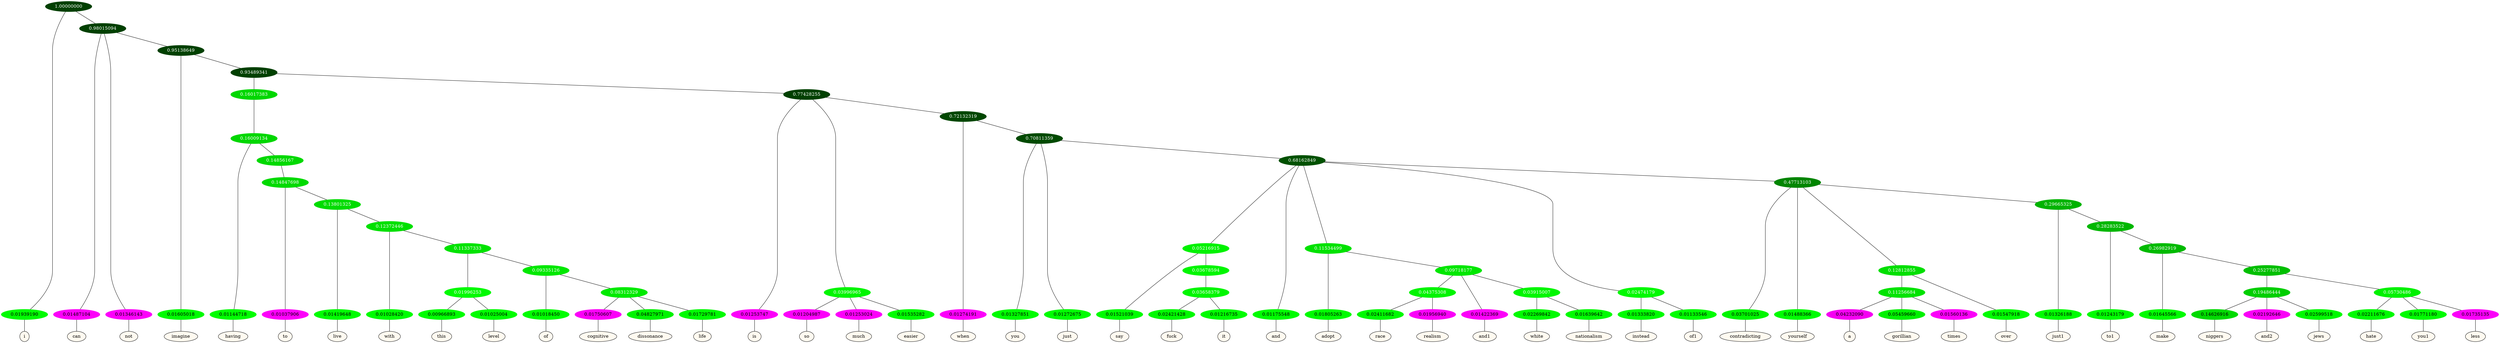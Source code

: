 graph {
	node [format=png height=0.15 nodesep=0.001 ordering=out overlap=prism overlap_scaling=0.01 ranksep=0.001 ratio=0.2 style=filled width=0.15]
	{
		rank=same
		a_w_1 [label=i color=black fillcolor=floralwhite style="filled,solid"]
		a_w_3 [label=can color=black fillcolor=floralwhite style="filled,solid"]
		a_w_4 [label=not color=black fillcolor=floralwhite style="filled,solid"]
		a_w_6 [label=imagine color=black fillcolor=floralwhite style="filled,solid"]
		a_w_14 [label=having color=black fillcolor=floralwhite style="filled,solid"]
		a_w_25 [label=to color=black fillcolor=floralwhite style="filled,solid"]
		a_w_32 [label=live color=black fillcolor=floralwhite style="filled,solid"]
		a_w_44 [label=with color=black fillcolor=floralwhite style="filled,solid"]
		a_w_67 [label=this color=black fillcolor=floralwhite style="filled,solid"]
		a_w_68 [label=level color=black fillcolor=floralwhite style="filled,solid"]
		a_w_69 [label=of color=black fillcolor=floralwhite style="filled,solid"]
		a_w_73 [label=cognitive color=black fillcolor=floralwhite style="filled,solid"]
		a_w_74 [label=dissonance color=black fillcolor=floralwhite style="filled,solid"]
		a_w_75 [label=life color=black fillcolor=floralwhite style="filled,solid"]
		a_w_11 [label=is color=black fillcolor=floralwhite style="filled,solid"]
		a_w_16 [label=so color=black fillcolor=floralwhite style="filled,solid"]
		a_w_17 [label=much color=black fillcolor=floralwhite style="filled,solid"]
		a_w_18 [label=easier color=black fillcolor=floralwhite style="filled,solid"]
		a_w_19 [label=when color=black fillcolor=floralwhite style="filled,solid"]
		a_w_22 [label=you color=black fillcolor=floralwhite style="filled,solid"]
		a_w_23 [label=just color=black fillcolor=floralwhite style="filled,solid"]
		a_w_34 [label=say color=black fillcolor=floralwhite style="filled,solid"]
		a_w_56 [label=fuck color=black fillcolor=floralwhite style="filled,solid"]
		a_w_57 [label=it color=black fillcolor=floralwhite style="filled,solid"]
		a_w_28 [label=and color=black fillcolor=floralwhite style="filled,solid"]
		a_w_36 [label=adopt color=black fillcolor=floralwhite style="filled,solid"]
		a_w_58 [label=race color=black fillcolor=floralwhite style="filled,solid"]
		a_w_59 [label=realism color=black fillcolor=floralwhite style="filled,solid"]
		a_w_48 [label=and1 color=black fillcolor=floralwhite style="filled,solid"]
		a_w_60 [label=white color=black fillcolor=floralwhite style="filled,solid"]
		a_w_61 [label=nationalism color=black fillcolor=floralwhite style="filled,solid"]
		a_w_38 [label=instead color=black fillcolor=floralwhite style="filled,solid"]
		a_w_39 [label=of1 color=black fillcolor=floralwhite style="filled,solid"]
		a_w_40 [label=contradicting color=black fillcolor=floralwhite style="filled,solid"]
		a_w_41 [label=yourself color=black fillcolor=floralwhite style="filled,solid"]
		a_w_62 [label=a color=black fillcolor=floralwhite style="filled,solid"]
		a_w_63 [label=gorillian color=black fillcolor=floralwhite style="filled,solid"]
		a_w_64 [label=times color=black fillcolor=floralwhite style="filled,solid"]
		a_w_51 [label=over color=black fillcolor=floralwhite style="filled,solid"]
		a_w_52 [label=just1 color=black fillcolor=floralwhite style="filled,solid"]
		a_w_65 [label=to1 color=black fillcolor=floralwhite style="filled,solid"]
		a_w_71 [label=make color=black fillcolor=floralwhite style="filled,solid"]
		a_w_78 [label=niggers color=black fillcolor=floralwhite style="filled,solid"]
		a_w_79 [label=and2 color=black fillcolor=floralwhite style="filled,solid"]
		a_w_80 [label=jews color=black fillcolor=floralwhite style="filled,solid"]
		a_w_81 [label=hate color=black fillcolor=floralwhite style="filled,solid"]
		a_w_82 [label=you1 color=black fillcolor=floralwhite style="filled,solid"]
		a_w_83 [label=less color=black fillcolor=floralwhite style="filled,solid"]
	}
	a_n_1 -- a_w_1
	a_n_3 -- a_w_3
	a_n_4 -- a_w_4
	a_n_6 -- a_w_6
	a_n_14 -- a_w_14
	a_n_25 -- a_w_25
	a_n_32 -- a_w_32
	a_n_44 -- a_w_44
	a_n_67 -- a_w_67
	a_n_68 -- a_w_68
	a_n_69 -- a_w_69
	a_n_73 -- a_w_73
	a_n_74 -- a_w_74
	a_n_75 -- a_w_75
	a_n_11 -- a_w_11
	a_n_16 -- a_w_16
	a_n_17 -- a_w_17
	a_n_18 -- a_w_18
	a_n_19 -- a_w_19
	a_n_22 -- a_w_22
	a_n_23 -- a_w_23
	a_n_34 -- a_w_34
	a_n_56 -- a_w_56
	a_n_57 -- a_w_57
	a_n_28 -- a_w_28
	a_n_36 -- a_w_36
	a_n_58 -- a_w_58
	a_n_59 -- a_w_59
	a_n_48 -- a_w_48
	a_n_60 -- a_w_60
	a_n_61 -- a_w_61
	a_n_38 -- a_w_38
	a_n_39 -- a_w_39
	a_n_40 -- a_w_40
	a_n_41 -- a_w_41
	a_n_62 -- a_w_62
	a_n_63 -- a_w_63
	a_n_64 -- a_w_64
	a_n_51 -- a_w_51
	a_n_52 -- a_w_52
	a_n_65 -- a_w_65
	a_n_71 -- a_w_71
	a_n_78 -- a_w_78
	a_n_79 -- a_w_79
	a_n_80 -- a_w_80
	a_n_81 -- a_w_81
	a_n_82 -- a_w_82
	a_n_83 -- a_w_83
	{
		rank=same
		a_n_1 [label=0.01939190 color="0.334 1.000 0.981" fontcolor=black]
		a_n_3 [label=0.01487104 color="0.835 1.000 0.985" fontcolor=black]
		a_n_4 [label=0.01346143 color="0.835 1.000 0.987" fontcolor=black]
		a_n_6 [label=0.01605018 color="0.334 1.000 0.984" fontcolor=black]
		a_n_14 [label=0.01144718 color="0.334 1.000 0.989" fontcolor=black]
		a_n_25 [label=0.01037906 color="0.835 1.000 0.990" fontcolor=black]
		a_n_32 [label=0.01419648 color="0.334 1.000 0.986" fontcolor=black]
		a_n_44 [label=0.01028420 color="0.334 1.000 0.990" fontcolor=black]
		a_n_67 [label=0.00966893 color="0.334 1.000 0.990" fontcolor=black]
		a_n_68 [label=0.01025004 color="0.334 1.000 0.990" fontcolor=black]
		a_n_69 [label=0.01018450 color="0.334 1.000 0.990" fontcolor=black]
		a_n_73 [label=0.01750607 color="0.835 1.000 0.982" fontcolor=black]
		a_n_74 [label=0.04827971 color="0.334 1.000 0.952" fontcolor=black]
		a_n_75 [label=0.01729781 color="0.334 1.000 0.983" fontcolor=black]
		a_n_11 [label=0.01253747 color="0.835 1.000 0.987" fontcolor=black]
		a_n_16 [label=0.01204987 color="0.835 1.000 0.988" fontcolor=black]
		a_n_17 [label=0.01253024 color="0.835 1.000 0.987" fontcolor=black]
		a_n_18 [label=0.01535282 color="0.334 1.000 0.985" fontcolor=black]
		a_n_19 [label=0.01274191 color="0.835 1.000 0.987" fontcolor=black]
		a_n_22 [label=0.01327851 color="0.334 1.000 0.987" fontcolor=black]
		a_n_23 [label=0.01272675 color="0.334 1.000 0.987" fontcolor=black]
		a_n_34 [label=0.01521039 color="0.334 1.000 0.985" fontcolor=black]
		a_n_56 [label=0.02421428 color="0.334 1.000 0.976" fontcolor=black]
		a_n_57 [label=0.01216735 color="0.334 1.000 0.988" fontcolor=black]
		a_n_28 [label=0.01175548 color="0.334 1.000 0.988" fontcolor=black]
		a_n_36 [label=0.01805263 color="0.334 1.000 0.982" fontcolor=black]
		a_n_58 [label=0.02411682 color="0.334 1.000 0.976" fontcolor=black]
		a_n_59 [label=0.01956940 color="0.835 1.000 0.980" fontcolor=black]
		a_n_48 [label=0.01422369 color="0.835 1.000 0.986" fontcolor=black]
		a_n_60 [label=0.02269842 color="0.334 1.000 0.977" fontcolor=black]
		a_n_61 [label=0.01639642 color="0.334 1.000 0.984" fontcolor=black]
		a_n_38 [label=0.01333820 color="0.334 1.000 0.987" fontcolor=black]
		a_n_39 [label=0.01133546 color="0.334 1.000 0.989" fontcolor=black]
		a_n_40 [label=0.03701025 color="0.334 1.000 0.963" fontcolor=black]
		a_n_41 [label=0.01488366 color="0.334 1.000 0.985" fontcolor=black]
		a_n_62 [label=0.04232090 color="0.835 1.000 0.958" fontcolor=black]
		a_n_63 [label=0.05459660 color="0.334 1.000 0.945" fontcolor=black]
		a_n_64 [label=0.01560136 color="0.835 1.000 0.984" fontcolor=black]
		a_n_51 [label=0.01547918 color="0.334 1.000 0.985" fontcolor=black]
		a_n_52 [label=0.01326188 color="0.334 1.000 0.987" fontcolor=black]
		a_n_65 [label=0.01243179 color="0.334 1.000 0.988" fontcolor=black]
		a_n_71 [label=0.01645566 color="0.334 1.000 0.984" fontcolor=black]
		a_n_78 [label=0.14626916 color="0.334 1.000 0.854" fontcolor=black]
		a_n_79 [label=0.02192646 color="0.835 1.000 0.978" fontcolor=black]
		a_n_80 [label=0.02599518 color="0.334 1.000 0.974" fontcolor=black]
		a_n_81 [label=0.02211676 color="0.334 1.000 0.978" fontcolor=black]
		a_n_82 [label=0.01771180 color="0.334 1.000 0.982" fontcolor=black]
		a_n_83 [label=0.01735135 color="0.835 1.000 0.983" fontcolor=black]
	}
	a_n_0 [label=1.00000000 color="0.334 1.000 0.250" fontcolor=grey99]
	a_n_0 -- a_n_1
	a_n_2 [label=0.98015094 color="0.334 1.000 0.250" fontcolor=grey99]
	a_n_0 -- a_n_2
	a_n_2 -- a_n_3
	a_n_2 -- a_n_4
	a_n_5 [label=0.95138649 color="0.334 1.000 0.250" fontcolor=grey99]
	a_n_2 -- a_n_5
	a_n_5 -- a_n_6
	a_n_7 [label=0.93489341 color="0.334 1.000 0.250" fontcolor=grey99]
	a_n_5 -- a_n_7
	a_n_8 [label=0.16017383 color="0.334 1.000 0.840" fontcolor=grey99]
	a_n_7 -- a_n_8
	a_n_9 [label=0.77428255 color="0.334 1.000 0.250" fontcolor=grey99]
	a_n_7 -- a_n_9
	a_n_10 [label=0.16009134 color="0.334 1.000 0.840" fontcolor=grey99]
	a_n_8 -- a_n_10
	a_n_9 -- a_n_11
	a_n_12 [label=0.03996965 color="0.334 1.000 0.960" fontcolor=grey99]
	a_n_9 -- a_n_12
	a_n_13 [label=0.72132319 color="0.334 1.000 0.279" fontcolor=grey99]
	a_n_9 -- a_n_13
	a_n_10 -- a_n_14
	a_n_15 [label=0.14856167 color="0.334 1.000 0.851" fontcolor=grey99]
	a_n_10 -- a_n_15
	a_n_12 -- a_n_16
	a_n_12 -- a_n_17
	a_n_12 -- a_n_18
	a_n_13 -- a_n_19
	a_n_20 [label=0.70811359 color="0.334 1.000 0.292" fontcolor=grey99]
	a_n_13 -- a_n_20
	a_n_21 [label=0.14847698 color="0.334 1.000 0.852" fontcolor=grey99]
	a_n_15 -- a_n_21
	a_n_20 -- a_n_22
	a_n_20 -- a_n_23
	a_n_24 [label=0.68162849 color="0.334 1.000 0.318" fontcolor=grey99]
	a_n_20 -- a_n_24
	a_n_21 -- a_n_25
	a_n_26 [label=0.13801325 color="0.334 1.000 0.862" fontcolor=grey99]
	a_n_21 -- a_n_26
	a_n_27 [label=0.05216915 color="0.334 1.000 0.948" fontcolor=grey99]
	a_n_24 -- a_n_27
	a_n_24 -- a_n_28
	a_n_29 [label=0.11534499 color="0.334 1.000 0.885" fontcolor=grey99]
	a_n_24 -- a_n_29
	a_n_30 [label=0.02474179 color="0.334 1.000 0.975" fontcolor=grey99]
	a_n_24 -- a_n_30
	a_n_31 [label=0.47713103 color="0.334 1.000 0.523" fontcolor=grey99]
	a_n_24 -- a_n_31
	a_n_26 -- a_n_32
	a_n_33 [label=0.12372446 color="0.334 1.000 0.876" fontcolor=grey99]
	a_n_26 -- a_n_33
	a_n_27 -- a_n_34
	a_n_35 [label=0.03678594 color="0.334 1.000 0.963" fontcolor=grey99]
	a_n_27 -- a_n_35
	a_n_29 -- a_n_36
	a_n_37 [label=0.09718177 color="0.334 1.000 0.903" fontcolor=grey99]
	a_n_29 -- a_n_37
	a_n_30 -- a_n_38
	a_n_30 -- a_n_39
	a_n_31 -- a_n_40
	a_n_31 -- a_n_41
	a_n_42 [label=0.12812855 color="0.334 1.000 0.872" fontcolor=grey99]
	a_n_31 -- a_n_42
	a_n_43 [label=0.29665325 color="0.334 1.000 0.703" fontcolor=grey99]
	a_n_31 -- a_n_43
	a_n_33 -- a_n_44
	a_n_45 [label=0.11337333 color="0.334 1.000 0.887" fontcolor=grey99]
	a_n_33 -- a_n_45
	a_n_46 [label=0.03658379 color="0.334 1.000 0.963" fontcolor=grey99]
	a_n_35 -- a_n_46
	a_n_47 [label=0.04375308 color="0.334 1.000 0.956" fontcolor=grey99]
	a_n_37 -- a_n_47
	a_n_37 -- a_n_48
	a_n_49 [label=0.03915007 color="0.334 1.000 0.961" fontcolor=grey99]
	a_n_37 -- a_n_49
	a_n_50 [label=0.11256684 color="0.334 1.000 0.887" fontcolor=grey99]
	a_n_42 -- a_n_50
	a_n_42 -- a_n_51
	a_n_43 -- a_n_52
	a_n_53 [label=0.28283522 color="0.334 1.000 0.717" fontcolor=grey99]
	a_n_43 -- a_n_53
	a_n_54 [label=0.01996253 color="0.334 1.000 0.980" fontcolor=grey99]
	a_n_45 -- a_n_54
	a_n_55 [label=0.09335126 color="0.334 1.000 0.907" fontcolor=grey99]
	a_n_45 -- a_n_55
	a_n_46 -- a_n_56
	a_n_46 -- a_n_57
	a_n_47 -- a_n_58
	a_n_47 -- a_n_59
	a_n_49 -- a_n_60
	a_n_49 -- a_n_61
	a_n_50 -- a_n_62
	a_n_50 -- a_n_63
	a_n_50 -- a_n_64
	a_n_53 -- a_n_65
	a_n_66 [label=0.26982919 color="0.334 1.000 0.730" fontcolor=grey99]
	a_n_53 -- a_n_66
	a_n_54 -- a_n_67
	a_n_54 -- a_n_68
	a_n_55 -- a_n_69
	a_n_70 [label=0.08312329 color="0.334 1.000 0.917" fontcolor=grey99]
	a_n_55 -- a_n_70
	a_n_66 -- a_n_71
	a_n_72 [label=0.25277851 color="0.334 1.000 0.747" fontcolor=grey99]
	a_n_66 -- a_n_72
	a_n_70 -- a_n_73
	a_n_70 -- a_n_74
	a_n_70 -- a_n_75
	a_n_76 [label=0.19486444 color="0.334 1.000 0.805" fontcolor=grey99]
	a_n_72 -- a_n_76
	a_n_77 [label=0.05730486 color="0.334 1.000 0.943" fontcolor=grey99]
	a_n_72 -- a_n_77
	a_n_76 -- a_n_78
	a_n_76 -- a_n_79
	a_n_76 -- a_n_80
	a_n_77 -- a_n_81
	a_n_77 -- a_n_82
	a_n_77 -- a_n_83
}
